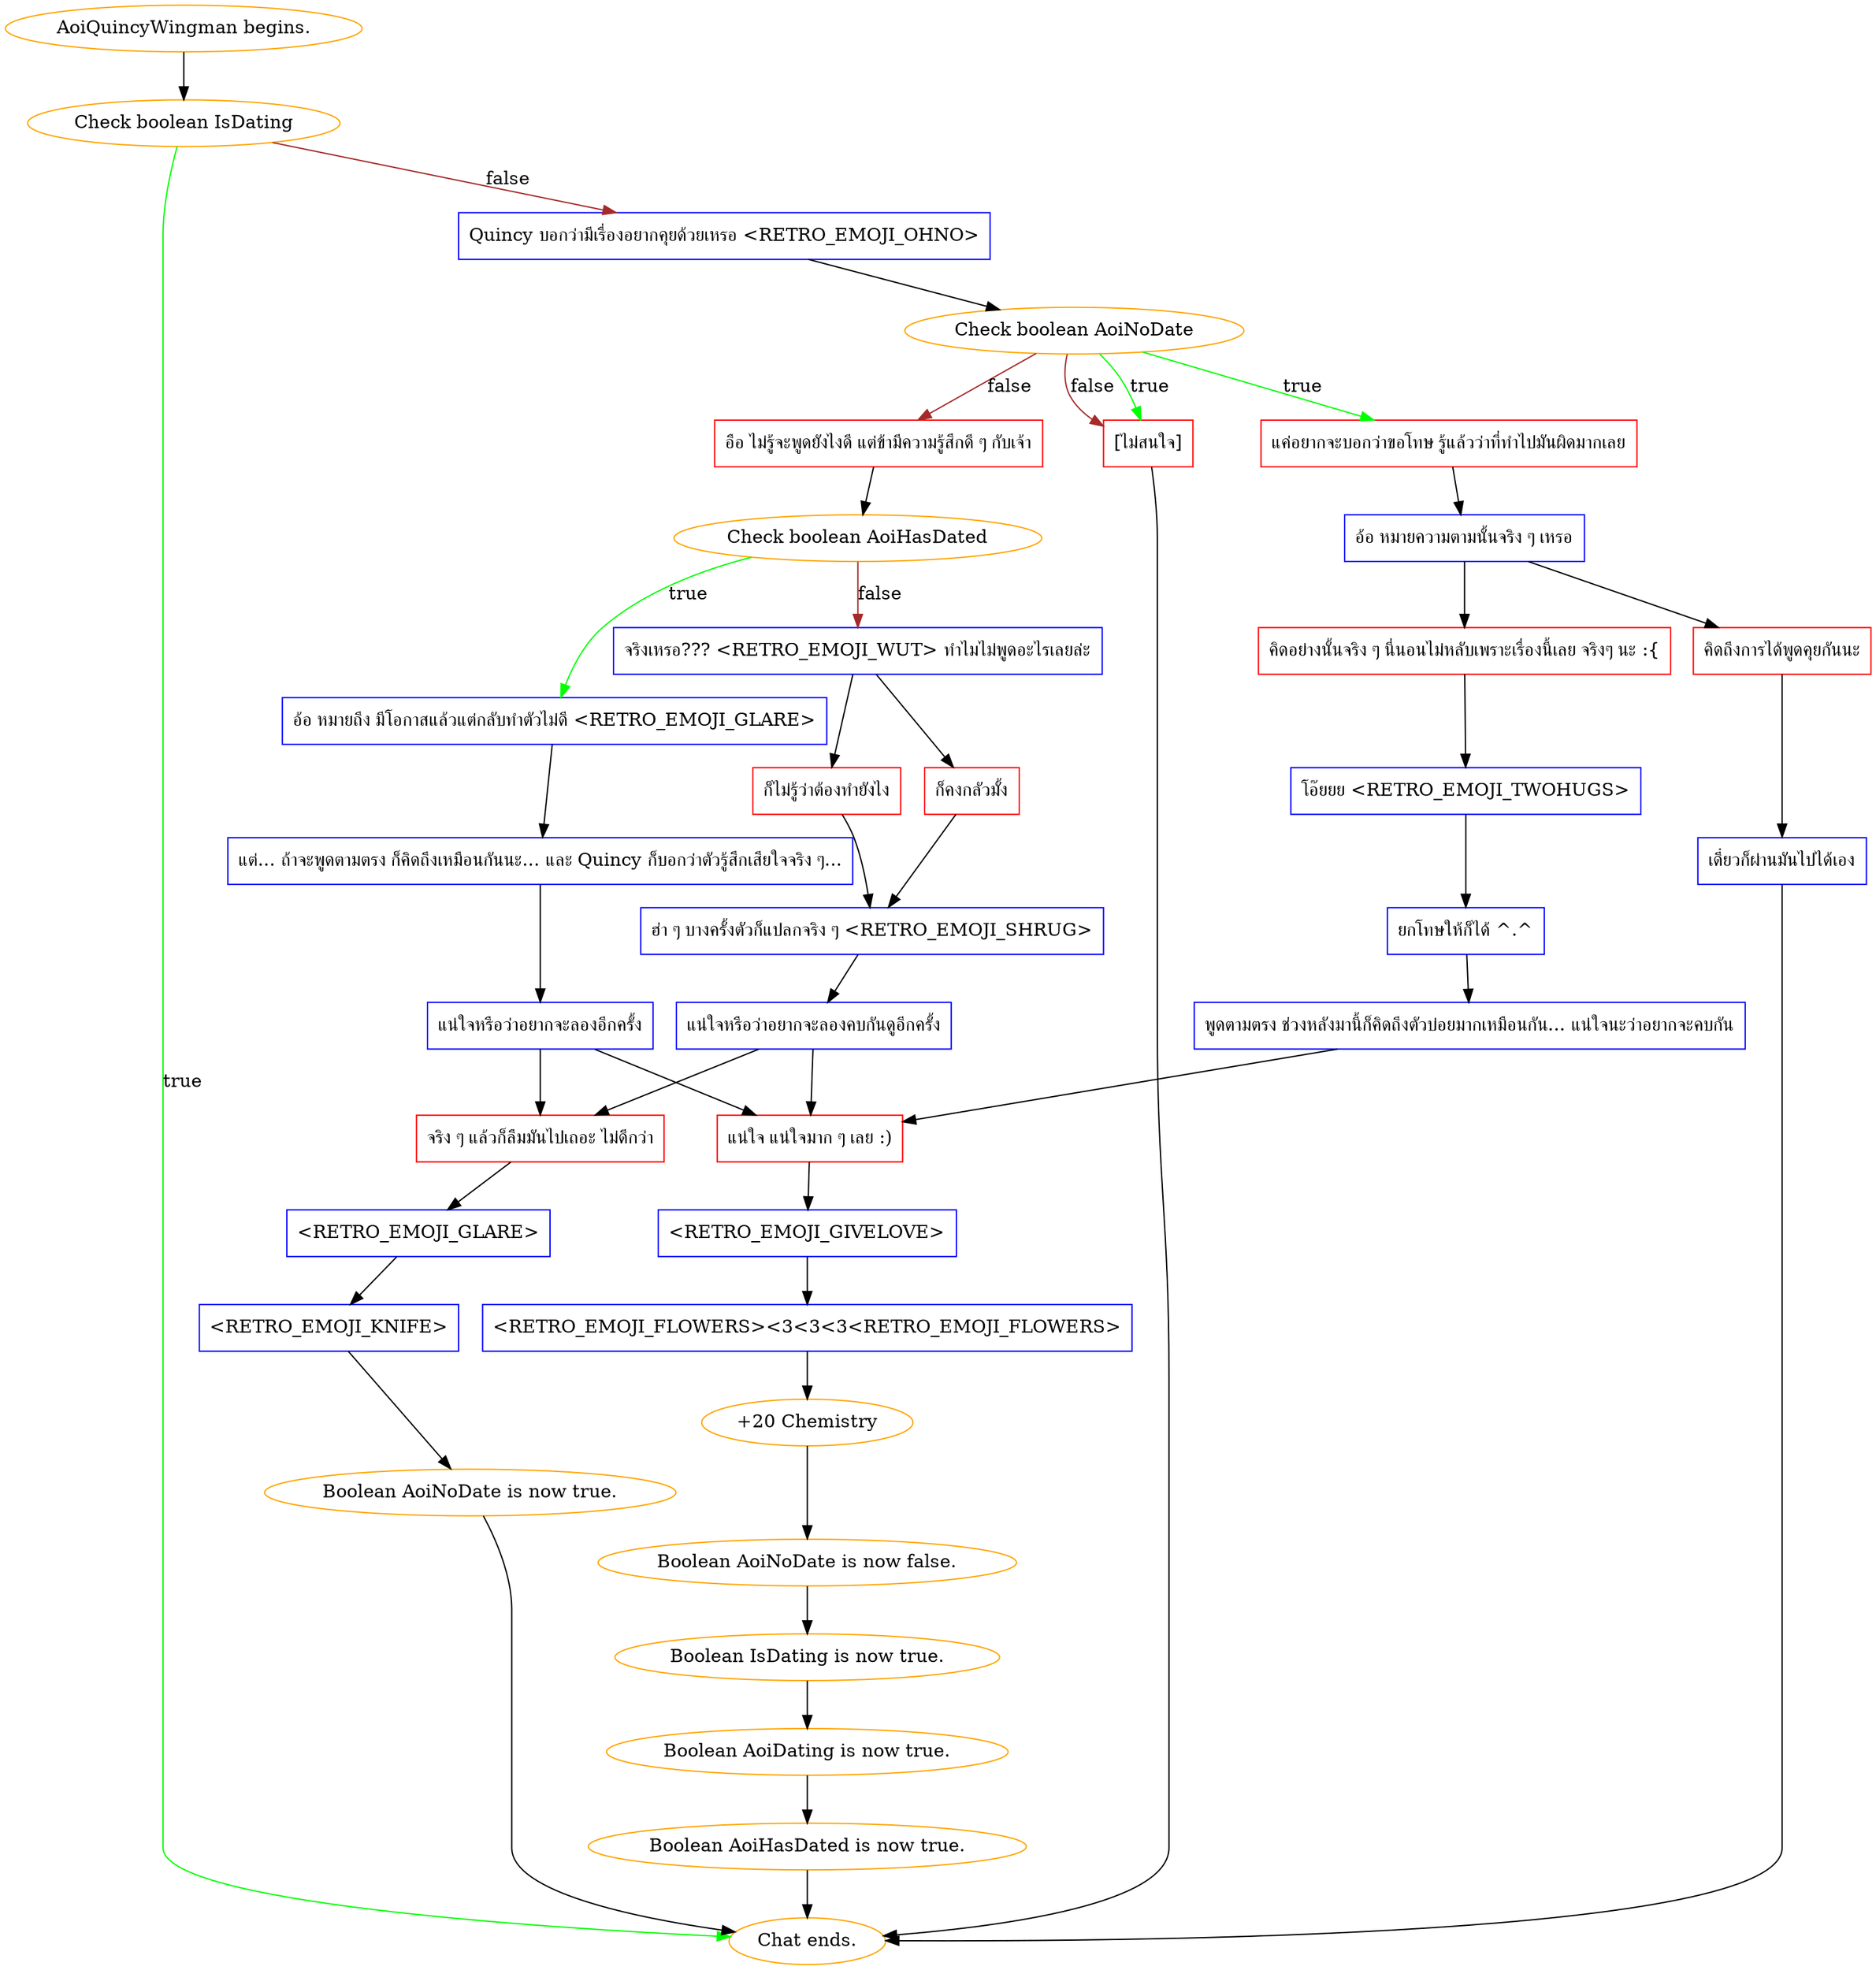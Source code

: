digraph {
	"AoiQuincyWingman begins." [color=orange];
		"AoiQuincyWingman begins." -> j3019970215;
	j3019970215 [label="Check boolean IsDating",color=orange];
		j3019970215 -> "Chat ends." [label=true,color=green];
		j3019970215 -> j2608532539 [label=false,color=brown];
	"Chat ends." [color=orange];
	j2608532539 [label="Quincy บอกว่ามีเรื่องอยากคุยด้วยเหรอ <RETRO_EMOJI_OHNO>",shape=box,color=blue];
		j2608532539 -> j2090659694;
	j2090659694 [label="Check boolean AoiNoDate",color=orange];
		j2090659694 -> j2294517566 [label=true,color=green];
		j2090659694 -> j3001038503 [label=true,color=green];
		j2090659694 -> j3233016968 [label=false,color=brown];
		j2090659694 -> j3001038503 [label=false,color=brown];
	j2294517566 [label="แค่อยากจะบอกว่าขอโทษ รู้แล้วว่าที่ทำไปมันผิดมากเลย",shape=box,color=red];
		j2294517566 -> j2166616302;
	j3001038503 [label="[ไม่สนใจ]",shape=box,color=red];
		j3001038503 -> "Chat ends.";
	j3233016968 [label="อือ ไม่รู้จะพูดยังไงดี แต่ข้ามีความรู้สึกดี ๆ กับเจ้า",shape=box,color=red];
		j3233016968 -> j2092692906;
	j2166616302 [label="อ้อ หมายความตามนั้นจริง ๆ เหรอ",shape=box,color=blue];
		j2166616302 -> j3807899355;
		j2166616302 -> j4030274504;
	j2092692906 [label="Check boolean AoiHasDated",color=orange];
		j2092692906 -> j894065020 [label=true,color=green];
		j2092692906 -> j1089430275 [label=false,color=brown];
	j3807899355 [label="คิดถึงการได้พูดคุยกันนะ",shape=box,color=red];
		j3807899355 -> j231919115;
	j4030274504 [label="คิดอย่างนั้นจริง ๆ นี่นอนไม่หลับเพราะเรื่องนี้เลย จริงๆ นะ :{",shape=box,color=red];
		j4030274504 -> j2443942160;
	j894065020 [label="อ้อ หมายถึง มีโอกาสแล้วแต่กลับทำตัวไม่ดี <RETRO_EMOJI_GLARE>",shape=box,color=blue];
		j894065020 -> j289862344;
	j1089430275 [label="จริงเหรอ??? <RETRO_EMOJI_WUT> ทำไมไม่พูดอะไรเลยล่ะ",shape=box,color=blue];
		j1089430275 -> j351033863;
		j1089430275 -> j1526732321;
	j231919115 [label="เดี๋ยวก็ผ่านมันไปได้เอง",shape=box,color=blue];
		j231919115 -> "Chat ends.";
	j2443942160 [label="โอ๊ยยย <RETRO_EMOJI_TWOHUGS>",shape=box,color=blue];
		j2443942160 -> j1361608073;
	j289862344 [label="แต่... ถ้าจะพูดตามตรง ก็คิดถึงเหมือนกันนะ... และ Quincy ก็บอกว่าตัวรู้สึกเสียใจจริง ๆ...",shape=box,color=blue];
		j289862344 -> j3541447994;
	j351033863 [label="ก็ไม่รู้ว่าต้องทำยังไง",shape=box,color=red];
		j351033863 -> j3086126563;
	j1526732321 [label="ก็คงกลัวมั้ง",shape=box,color=red];
		j1526732321 -> j3086126563;
	j1361608073 [label="ยกโทษให้ก็ได้ ^.^",shape=box,color=blue];
		j1361608073 -> j3641686916;
	j3541447994 [label="แน่ใจหรือว่าอยากจะลองอีกครั้ง",shape=box,color=blue];
		j3541447994 -> j696488678;
		j3541447994 -> j3149787245;
	j3086126563 [label="ฮ่า ๆ บางครั้งตัวก็แปลกจริง ๆ <RETRO_EMOJI_SHRUG>",shape=box,color=blue];
		j3086126563 -> j3365452261;
	j3641686916 [label="พูดตามตรง ช่วงหลังมานี้ก็คิดถึงตัวบ่อยมากเหมือนกัน... แน่ใจนะว่าอยากจะคบกัน",shape=box,color=blue];
		j3641686916 -> j3149787245;
	j696488678 [label="จริง ๆ แล้วก็ลืมมันไปเถอะ ไม่ดีกว่า",shape=box,color=red];
		j696488678 -> j3052766069;
	j3149787245 [label="แน่ใจ แน่ใจมาก ๆ เลย :)",shape=box,color=red];
		j3149787245 -> j3547614891;
	j3365452261 [label="แน่ใจหรือว่าอยากจะลองคบกันดูอีกครั้ง",shape=box,color=blue];
		j3365452261 -> j696488678;
		j3365452261 -> j3149787245;
	j3052766069 [label="<RETRO_EMOJI_GLARE>",shape=box,color=blue];
		j3052766069 -> j1929523632;
	j3547614891 [label="<RETRO_EMOJI_GIVELOVE>",shape=box,color=blue];
		j3547614891 -> j3887382278;
	j1929523632 [label="<RETRO_EMOJI_KNIFE>",shape=box,color=blue];
		j1929523632 -> j2246494386;
	j3887382278 [label="<RETRO_EMOJI_FLOWERS><3<3<3<RETRO_EMOJI_FLOWERS>",shape=box,color=blue];
		j3887382278 -> j1201894450;
	j2246494386 [label="Boolean AoiNoDate is now true.",color=orange];
		j2246494386 -> "Chat ends.";
	j1201894450 [label="+20 Chemistry",color=orange];
		j1201894450 -> j464508756;
	j464508756 [label="Boolean AoiNoDate is now false.",color=orange];
		j464508756 -> j582697020;
	j582697020 [label="Boolean IsDating is now true.",color=orange];
		j582697020 -> j1668092738;
	j1668092738 [label="Boolean AoiDating is now true.",color=orange];
		j1668092738 -> j3997275345;
	j3997275345 [label="Boolean AoiHasDated is now true.",color=orange];
		j3997275345 -> "Chat ends.";
}